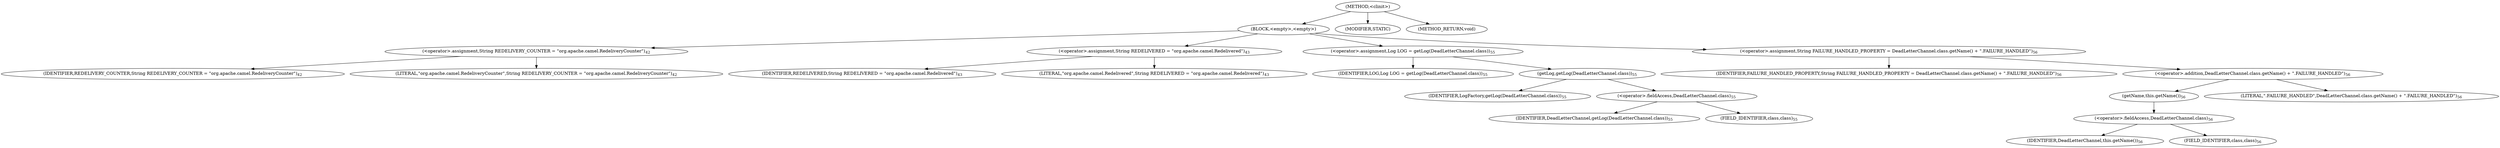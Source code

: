 digraph "&lt;clinit&gt;" {  
"667" [label = <(METHOD,&lt;clinit&gt;)> ]
"668" [label = <(BLOCK,&lt;empty&gt;,&lt;empty&gt;)> ]
"669" [label = <(&lt;operator&gt;.assignment,String REDELIVERY_COUNTER = &quot;org.apache.camel.RedeliveryCounter&quot;)<SUB>42</SUB>> ]
"670" [label = <(IDENTIFIER,REDELIVERY_COUNTER,String REDELIVERY_COUNTER = &quot;org.apache.camel.RedeliveryCounter&quot;)<SUB>42</SUB>> ]
"671" [label = <(LITERAL,&quot;org.apache.camel.RedeliveryCounter&quot;,String REDELIVERY_COUNTER = &quot;org.apache.camel.RedeliveryCounter&quot;)<SUB>42</SUB>> ]
"672" [label = <(&lt;operator&gt;.assignment,String REDELIVERED = &quot;org.apache.camel.Redelivered&quot;)<SUB>43</SUB>> ]
"673" [label = <(IDENTIFIER,REDELIVERED,String REDELIVERED = &quot;org.apache.camel.Redelivered&quot;)<SUB>43</SUB>> ]
"674" [label = <(LITERAL,&quot;org.apache.camel.Redelivered&quot;,String REDELIVERED = &quot;org.apache.camel.Redelivered&quot;)<SUB>43</SUB>> ]
"675" [label = <(&lt;operator&gt;.assignment,Log LOG = getLog(DeadLetterChannel.class))<SUB>55</SUB>> ]
"676" [label = <(IDENTIFIER,LOG,Log LOG = getLog(DeadLetterChannel.class))<SUB>55</SUB>> ]
"677" [label = <(getLog,getLog(DeadLetterChannel.class))<SUB>55</SUB>> ]
"678" [label = <(IDENTIFIER,LogFactory,getLog(DeadLetterChannel.class))<SUB>55</SUB>> ]
"679" [label = <(&lt;operator&gt;.fieldAccess,DeadLetterChannel.class)<SUB>55</SUB>> ]
"680" [label = <(IDENTIFIER,DeadLetterChannel,getLog(DeadLetterChannel.class))<SUB>55</SUB>> ]
"681" [label = <(FIELD_IDENTIFIER,class,class)<SUB>55</SUB>> ]
"682" [label = <(&lt;operator&gt;.assignment,String FAILURE_HANDLED_PROPERTY = DeadLetterChannel.class.getName() + &quot;.FAILURE_HANDLED&quot;)<SUB>56</SUB>> ]
"683" [label = <(IDENTIFIER,FAILURE_HANDLED_PROPERTY,String FAILURE_HANDLED_PROPERTY = DeadLetterChannel.class.getName() + &quot;.FAILURE_HANDLED&quot;)<SUB>56</SUB>> ]
"684" [label = <(&lt;operator&gt;.addition,DeadLetterChannel.class.getName() + &quot;.FAILURE_HANDLED&quot;)<SUB>56</SUB>> ]
"685" [label = <(getName,this.getName())<SUB>56</SUB>> ]
"686" [label = <(&lt;operator&gt;.fieldAccess,DeadLetterChannel.class)<SUB>56</SUB>> ]
"687" [label = <(IDENTIFIER,DeadLetterChannel,this.getName())<SUB>56</SUB>> ]
"688" [label = <(FIELD_IDENTIFIER,class,class)<SUB>56</SUB>> ]
"689" [label = <(LITERAL,&quot;.FAILURE_HANDLED&quot;,DeadLetterChannel.class.getName() + &quot;.FAILURE_HANDLED&quot;)<SUB>56</SUB>> ]
"690" [label = <(MODIFIER,STATIC)> ]
"691" [label = <(METHOD_RETURN,void)> ]
  "667" -> "668" 
  "667" -> "690" 
  "667" -> "691" 
  "668" -> "669" 
  "668" -> "672" 
  "668" -> "675" 
  "668" -> "682" 
  "669" -> "670" 
  "669" -> "671" 
  "672" -> "673" 
  "672" -> "674" 
  "675" -> "676" 
  "675" -> "677" 
  "677" -> "678" 
  "677" -> "679" 
  "679" -> "680" 
  "679" -> "681" 
  "682" -> "683" 
  "682" -> "684" 
  "684" -> "685" 
  "684" -> "689" 
  "685" -> "686" 
  "686" -> "687" 
  "686" -> "688" 
}
